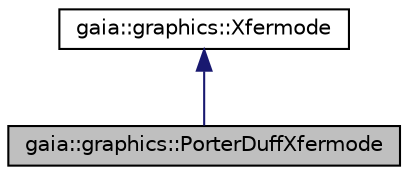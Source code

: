 digraph G
{
  edge [fontname="Helvetica",fontsize="10",labelfontname="Helvetica",labelfontsize="10"];
  node [fontname="Helvetica",fontsize="10",shape=record];
  Node1 [label="gaia::graphics::PorterDuffXfermode",height=0.2,width=0.4,color="black", fillcolor="grey75", style="filled" fontcolor="black"];
  Node2 -> Node1 [dir=back,color="midnightblue",fontsize="10",style="solid",fontname="Helvetica"];
  Node2 [label="gaia::graphics::Xfermode",height=0.2,width=0.4,color="black", fillcolor="white", style="filled",URL="$d8/d71/classgaia_1_1graphics_1_1_xfermode.html",tooltip="The base class for xfermodes."];
}

